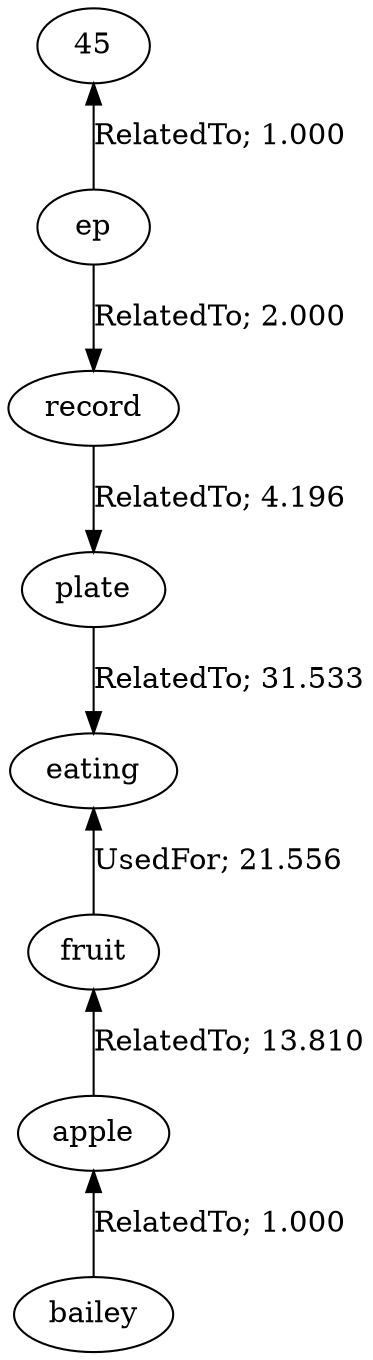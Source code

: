 // The path the concepts from "45" to "bailey".Path Length: 7; Weight Sum: 75.09492037714492; Average Weight: 10.72784576816356
digraph "9_b---45-bailey---PLen7_WSum75.095_WAvg10.728" {
	0 [label=45]
	1 [label=ep]
	2 [label=record]
	3 [label=plate]
	4 [label=eating]
	5 [label=fruit]
	6 [label=apple]
	7 [label=bailey]
	0 -> 1 [label="RelatedTo; 1.000" dir=back weight=1.000]
	1 -> 2 [label="RelatedTo; 2.000" dir=forward weight=2.000]
	2 -> 3 [label="RelatedTo; 4.196" dir=forward weight=4.196]
	3 -> 4 [label="RelatedTo; 31.533" dir=forward weight=31.533]
	4 -> 5 [label="UsedFor; 21.556" dir=back weight=21.556]
	5 -> 6 [label="RelatedTo; 13.810" dir=back weight=13.810]
	6 -> 7 [label="RelatedTo; 1.000" dir=back weight=1.000]
}

